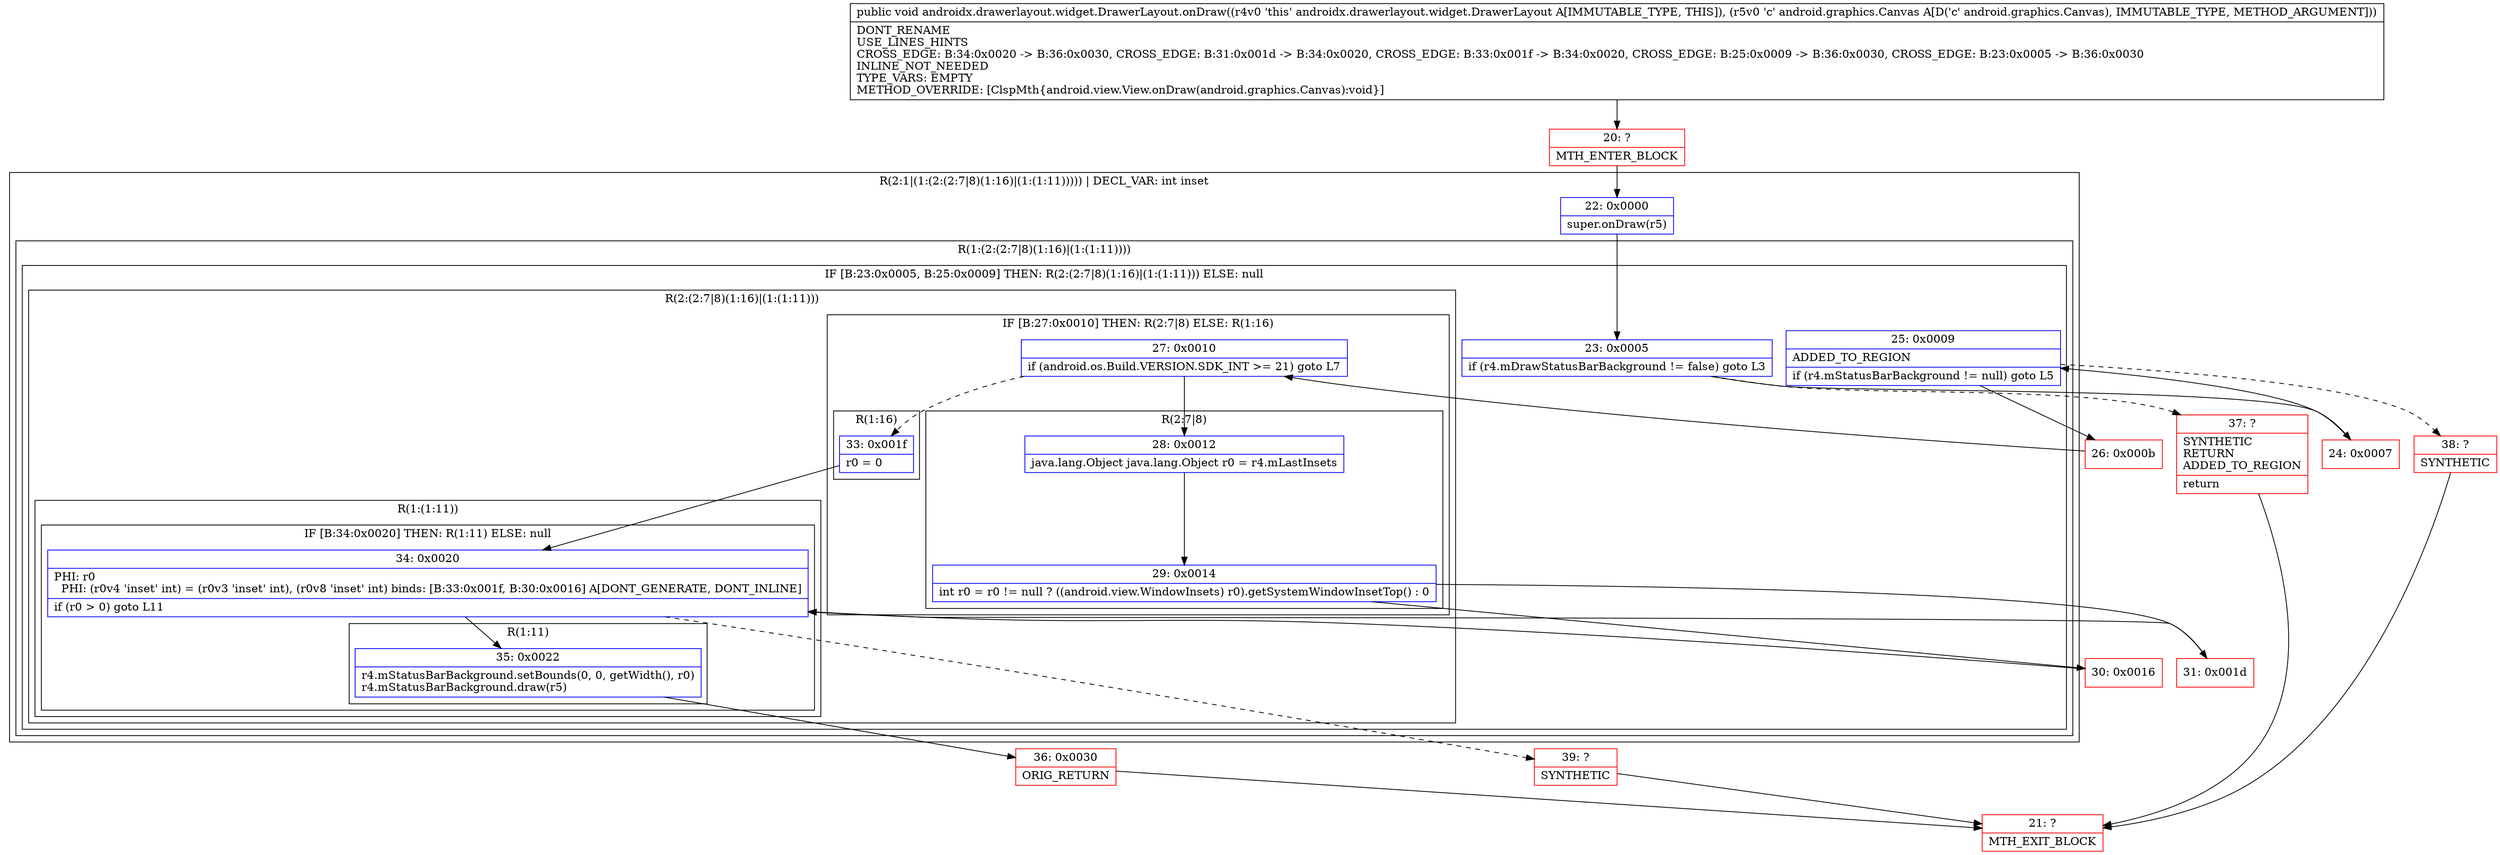 digraph "CFG forandroidx.drawerlayout.widget.DrawerLayout.onDraw(Landroid\/graphics\/Canvas;)V" {
subgraph cluster_Region_1536135177 {
label = "R(2:1|(1:(2:(2:7|8)(1:16)|(1:(1:11))))) | DECL_VAR: int inset\l";
node [shape=record,color=blue];
Node_22 [shape=record,label="{22\:\ 0x0000|super.onDraw(r5)\l}"];
subgraph cluster_Region_1428587526 {
label = "R(1:(2:(2:7|8)(1:16)|(1:(1:11))))";
node [shape=record,color=blue];
subgraph cluster_IfRegion_317888708 {
label = "IF [B:23:0x0005, B:25:0x0009] THEN: R(2:(2:7|8)(1:16)|(1:(1:11))) ELSE: null";
node [shape=record,color=blue];
Node_23 [shape=record,label="{23\:\ 0x0005|if (r4.mDrawStatusBarBackground != false) goto L3\l}"];
Node_25 [shape=record,label="{25\:\ 0x0009|ADDED_TO_REGION\l|if (r4.mStatusBarBackground != null) goto L5\l}"];
subgraph cluster_Region_896179882 {
label = "R(2:(2:7|8)(1:16)|(1:(1:11)))";
node [shape=record,color=blue];
subgraph cluster_IfRegion_314724310 {
label = "IF [B:27:0x0010] THEN: R(2:7|8) ELSE: R(1:16)";
node [shape=record,color=blue];
Node_27 [shape=record,label="{27\:\ 0x0010|if (android.os.Build.VERSION.SDK_INT \>= 21) goto L7\l}"];
subgraph cluster_Region_865108436 {
label = "R(2:7|8)";
node [shape=record,color=blue];
Node_28 [shape=record,label="{28\:\ 0x0012|java.lang.Object java.lang.Object r0 = r4.mLastInsets\l}"];
Node_29 [shape=record,label="{29\:\ 0x0014|int r0 = r0 != null ? ((android.view.WindowInsets) r0).getSystemWindowInsetTop() : 0\l}"];
}
subgraph cluster_Region_1836649352 {
label = "R(1:16)";
node [shape=record,color=blue];
Node_33 [shape=record,label="{33\:\ 0x001f|r0 = 0\l}"];
}
}
subgraph cluster_Region_1940254524 {
label = "R(1:(1:11))";
node [shape=record,color=blue];
subgraph cluster_IfRegion_1972862260 {
label = "IF [B:34:0x0020] THEN: R(1:11) ELSE: null";
node [shape=record,color=blue];
Node_34 [shape=record,label="{34\:\ 0x0020|PHI: r0 \l  PHI: (r0v4 'inset' int) = (r0v3 'inset' int), (r0v8 'inset' int) binds: [B:33:0x001f, B:30:0x0016] A[DONT_GENERATE, DONT_INLINE]\l|if (r0 \> 0) goto L11\l}"];
subgraph cluster_Region_342438626 {
label = "R(1:11)";
node [shape=record,color=blue];
Node_35 [shape=record,label="{35\:\ 0x0022|r4.mStatusBarBackground.setBounds(0, 0, getWidth(), r0)\lr4.mStatusBarBackground.draw(r5)\l}"];
}
}
}
}
}
}
}
Node_20 [shape=record,color=red,label="{20\:\ ?|MTH_ENTER_BLOCK\l}"];
Node_24 [shape=record,color=red,label="{24\:\ 0x0007}"];
Node_26 [shape=record,color=red,label="{26\:\ 0x000b}"];
Node_30 [shape=record,color=red,label="{30\:\ 0x0016}"];
Node_36 [shape=record,color=red,label="{36\:\ 0x0030|ORIG_RETURN\l}"];
Node_21 [shape=record,color=red,label="{21\:\ ?|MTH_EXIT_BLOCK\l}"];
Node_39 [shape=record,color=red,label="{39\:\ ?|SYNTHETIC\l}"];
Node_31 [shape=record,color=red,label="{31\:\ 0x001d}"];
Node_38 [shape=record,color=red,label="{38\:\ ?|SYNTHETIC\l}"];
Node_37 [shape=record,color=red,label="{37\:\ ?|SYNTHETIC\lRETURN\lADDED_TO_REGION\l|return\l}"];
MethodNode[shape=record,label="{public void androidx.drawerlayout.widget.DrawerLayout.onDraw((r4v0 'this' androidx.drawerlayout.widget.DrawerLayout A[IMMUTABLE_TYPE, THIS]), (r5v0 'c' android.graphics.Canvas A[D('c' android.graphics.Canvas), IMMUTABLE_TYPE, METHOD_ARGUMENT]))  | DONT_RENAME\lUSE_LINES_HINTS\lCROSS_EDGE: B:34:0x0020 \-\> B:36:0x0030, CROSS_EDGE: B:31:0x001d \-\> B:34:0x0020, CROSS_EDGE: B:33:0x001f \-\> B:34:0x0020, CROSS_EDGE: B:25:0x0009 \-\> B:36:0x0030, CROSS_EDGE: B:23:0x0005 \-\> B:36:0x0030\lINLINE_NOT_NEEDED\lTYPE_VARS: EMPTY\lMETHOD_OVERRIDE: [ClspMth\{android.view.View.onDraw(android.graphics.Canvas):void\}]\l}"];
MethodNode -> Node_20;Node_22 -> Node_23;
Node_23 -> Node_24;
Node_23 -> Node_37[style=dashed];
Node_25 -> Node_26;
Node_25 -> Node_38[style=dashed];
Node_27 -> Node_28;
Node_27 -> Node_33[style=dashed];
Node_28 -> Node_29;
Node_29 -> Node_30;
Node_29 -> Node_31;
Node_33 -> Node_34;
Node_34 -> Node_35;
Node_34 -> Node_39[style=dashed];
Node_35 -> Node_36;
Node_20 -> Node_22;
Node_24 -> Node_25;
Node_26 -> Node_27;
Node_30 -> Node_34;
Node_36 -> Node_21;
Node_39 -> Node_21;
Node_31 -> Node_34;
Node_38 -> Node_21;
Node_37 -> Node_21;
}

